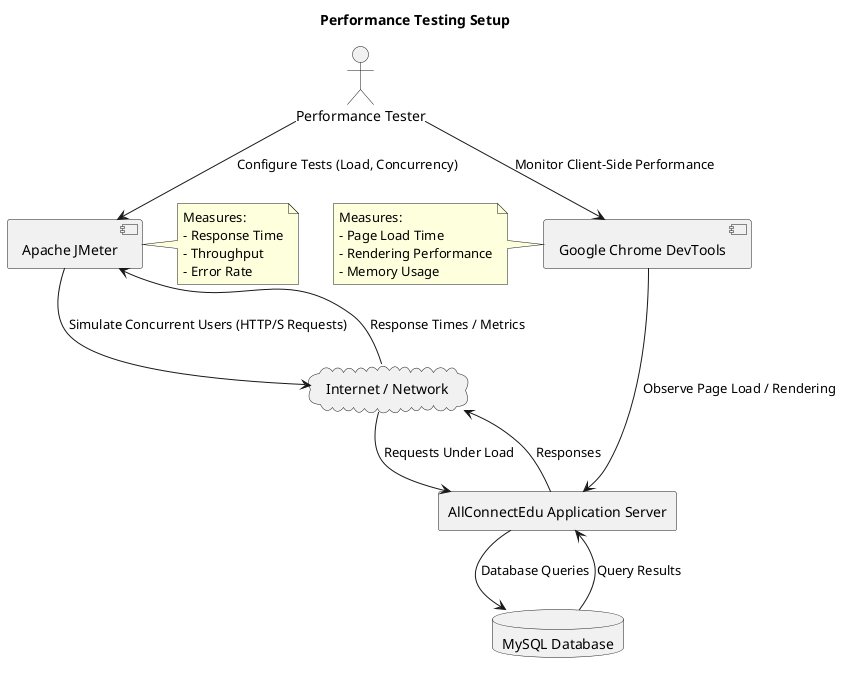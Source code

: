 @startuml performance
skinparam handwritten false
skinparam style strict

title Performance Testing Setup

actor "Performance Tester" as Tester
component "Apache JMeter" as JMeter
component "Google Chrome DevTools" as DevTools
cloud "Internet / Network" as Network
rectangle "AllConnectEdu Application Server" as AppServer
database "MySQL Database" as MySQLDB

Tester --> JMeter : Configure Tests (Load, Concurrency)
JMeter --> Network : Simulate Concurrent Users (HTTP/S Requests)
Network --> AppServer : Requests Under Load

AppServer --> MySQLDB : Database Queries
MySQLDB --> AppServer : Query Results

AppServer --> Network : Responses
Network --> JMeter : Response Times / Metrics

Tester --> DevTools : Monitor Client-Side Performance
DevTools --> AppServer : Observe Page Load / Rendering

note right of JMeter
  Measures:
  - Response Time
  - Throughput
  - Error Rate
end note

note left of DevTools
  Measures:
  - Page Load Time
  - Rendering Performance
  - Memory Usage
end note

@enduml